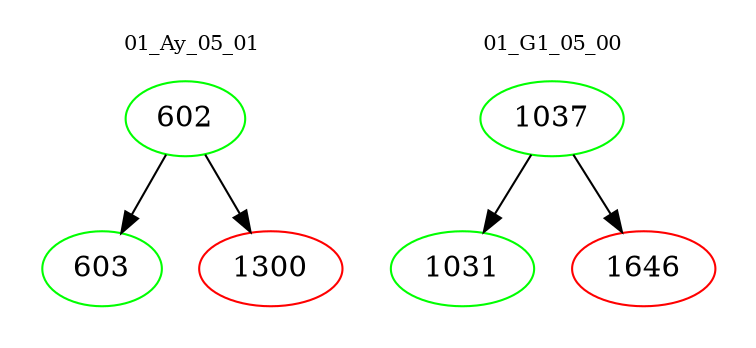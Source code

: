 digraph{
subgraph cluster_0 {
color = white
label = "01_Ay_05_01";
fontsize=10;
T0_602 [label="602", color="green"]
T0_602 -> T0_603 [color="black"]
T0_603 [label="603", color="green"]
T0_602 -> T0_1300 [color="black"]
T0_1300 [label="1300", color="red"]
}
subgraph cluster_1 {
color = white
label = "01_G1_05_00";
fontsize=10;
T1_1037 [label="1037", color="green"]
T1_1037 -> T1_1031 [color="black"]
T1_1031 [label="1031", color="green"]
T1_1037 -> T1_1646 [color="black"]
T1_1646 [label="1646", color="red"]
}
}
